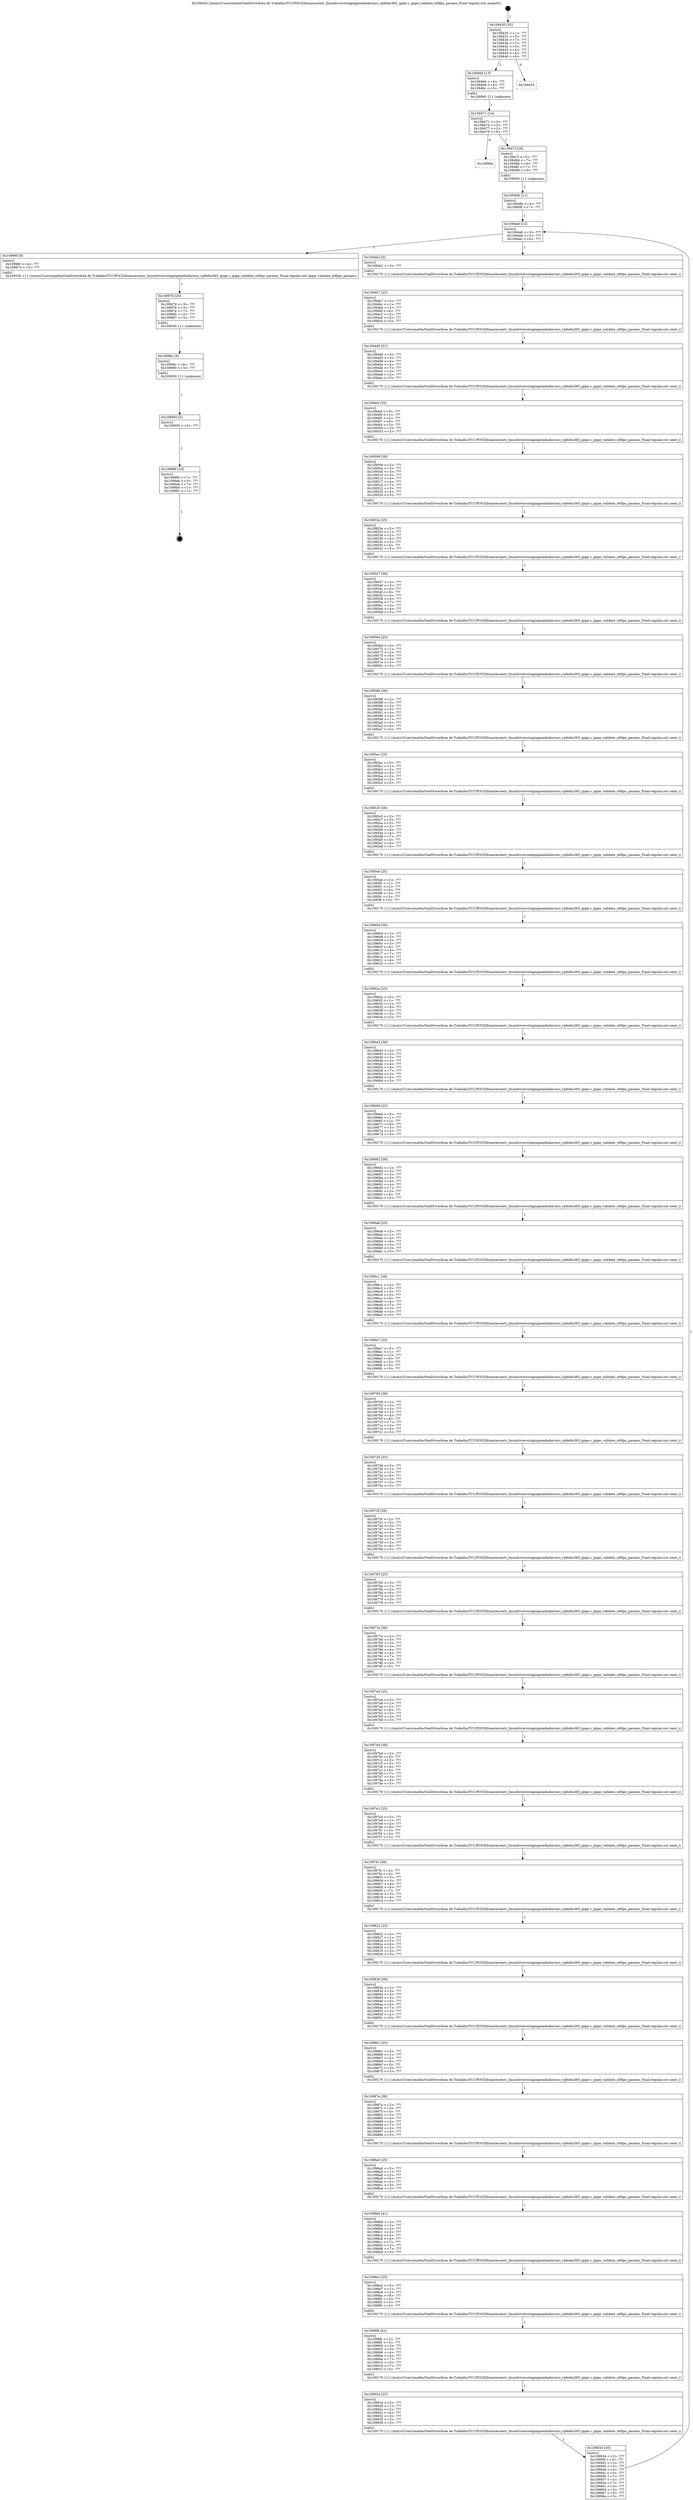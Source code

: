 digraph "0x109430" {
  label = "0x109430 (/mnt/c/Users/mathe/OneDrive/Área de Trabalho/TCC/POCII/binaries/extr_linuxdriversstagingmediadavinci_vpfedm365_ipipe.c_ipipe_validate_otfdpc_params_Final-regular.out::main(0))"
  labelloc = "t"
  node[shape=record]

  Entry [label="",width=0.3,height=0.3,shape=circle,fillcolor=black,style=filled]
  "0x109430" [label="{
     0x109430 [35]\l
     | [instrs]\l
     &nbsp;&nbsp;0x109430 \<+1\>: ???\l
     &nbsp;&nbsp;0x109431 \<+3\>: ???\l
     &nbsp;&nbsp;0x109434 \<+7\>: ???\l
     &nbsp;&nbsp;0x10943b \<+7\>: ???\l
     &nbsp;&nbsp;0x109442 \<+3\>: ???\l
     &nbsp;&nbsp;0x109445 \<+4\>: ???\l
     &nbsp;&nbsp;0x109449 \<+4\>: ???\l
     &nbsp;&nbsp;0x10944d \<+6\>: ???\l
  }"]
  "0x109464" [label="{
     0x109464 [13]\l
     | [instrs]\l
     &nbsp;&nbsp;0x109464 \<+4\>: ???\l
     &nbsp;&nbsp;0x109468 \<+4\>: ???\l
     &nbsp;&nbsp;0x10946c \<+5\>: ???\l
     | [calls]\l
     &nbsp;&nbsp;0x109060 \{1\} (unknown)\l
  }"]
  "0x109453" [label="{
     0x109453\l
  }", style=dashed]
  "0x109471" [label="{
     0x109471 [14]\l
     | [instrs]\l
     &nbsp;&nbsp;0x109471 \<+3\>: ???\l
     &nbsp;&nbsp;0x109474 \<+3\>: ???\l
     &nbsp;&nbsp;0x109477 \<+2\>: ???\l
     &nbsp;&nbsp;0x109479 \<+6\>: ???\l
  }"]
  "0x10999a" [label="{
     0x10999a\l
  }", style=dashed]
  "0x10947f" [label="{
     0x10947f [28]\l
     | [instrs]\l
     &nbsp;&nbsp;0x10947f \<+5\>: ???\l
     &nbsp;&nbsp;0x109484 \<+7\>: ???\l
     &nbsp;&nbsp;0x10948b \<+4\>: ???\l
     &nbsp;&nbsp;0x10948f \<+7\>: ???\l
     &nbsp;&nbsp;0x109496 \<+5\>: ???\l
     | [calls]\l
     &nbsp;&nbsp;0x109050 \{1\} (unknown)\l
  }"]
  Exit [label="",width=0.3,height=0.3,shape=circle,fillcolor=black,style=filled,peripheries=2]
  "0x1094a6" [label="{
     0x1094a6 [12]\l
     | [instrs]\l
     &nbsp;&nbsp;0x1094a6 \<+3\>: ???\l
     &nbsp;&nbsp;0x1094a9 \<+3\>: ???\l
     &nbsp;&nbsp;0x1094ac \<+6\>: ???\l
  }"]
  "0x10996f" [label="{
     0x10996f [9]\l
     | [instrs]\l
     &nbsp;&nbsp;0x10996f \<+4\>: ???\l
     &nbsp;&nbsp;0x109973 \<+5\>: ???\l
     | [calls]\l
     &nbsp;&nbsp;0x109230 \{1\} (/mnt/c/Users/mathe/OneDrive/Área de Trabalho/TCC/POCII/binaries/extr_linuxdriversstagingmediadavinci_vpfedm365_ipipe.c_ipipe_validate_otfdpc_params_Final-regular.out::ipipe_validate_otfdpc_params)\l
  }"]
  "0x1094b2" [label="{
     0x1094b2 [5]\l
     | [instrs]\l
     &nbsp;&nbsp;0x1094b2 \<+5\>: ???\l
     | [calls]\l
     &nbsp;&nbsp;0x109170 \{1\} (/mnt/c/Users/mathe/OneDrive/Área de Trabalho/TCC/POCII/binaries/extr_linuxdriversstagingmediadavinci_vpfedm365_ipipe.c_ipipe_validate_otfdpc_params_Final-regular.out::next_i)\l
  }"]
  "0x1094b7" [label="{
     0x1094b7 [25]\l
     | [instrs]\l
     &nbsp;&nbsp;0x1094b7 \<+5\>: ???\l
     &nbsp;&nbsp;0x1094bc \<+1\>: ???\l
     &nbsp;&nbsp;0x1094bd \<+2\>: ???\l
     &nbsp;&nbsp;0x1094bf \<+6\>: ???\l
     &nbsp;&nbsp;0x1094c5 \<+3\>: ???\l
     &nbsp;&nbsp;0x1094c8 \<+3\>: ???\l
     &nbsp;&nbsp;0x1094cb \<+5\>: ???\l
     | [calls]\l
     &nbsp;&nbsp;0x109170 \{1\} (/mnt/c/Users/mathe/OneDrive/Área de Trabalho/TCC/POCII/binaries/extr_linuxdriversstagingmediadavinci_vpfedm365_ipipe.c_ipipe_validate_otfdpc_params_Final-regular.out::next_i)\l
  }"]
  "0x1094d0" [label="{
     0x1094d0 [31]\l
     | [instrs]\l
     &nbsp;&nbsp;0x1094d0 \<+3\>: ???\l
     &nbsp;&nbsp;0x1094d3 \<+3\>: ???\l
     &nbsp;&nbsp;0x1094d6 \<+4\>: ???\l
     &nbsp;&nbsp;0x1094da \<+4\>: ???\l
     &nbsp;&nbsp;0x1094de \<+7\>: ???\l
     &nbsp;&nbsp;0x1094e5 \<+3\>: ???\l
     &nbsp;&nbsp;0x1094e8 \<+2\>: ???\l
     &nbsp;&nbsp;0x1094ea \<+5\>: ???\l
     | [calls]\l
     &nbsp;&nbsp;0x109170 \{1\} (/mnt/c/Users/mathe/OneDrive/Área de Trabalho/TCC/POCII/binaries/extr_linuxdriversstagingmediadavinci_vpfedm365_ipipe.c_ipipe_validate_otfdpc_params_Final-regular.out::next_i)\l
  }"]
  "0x1094ef" [label="{
     0x1094ef [25]\l
     | [instrs]\l
     &nbsp;&nbsp;0x1094ef \<+5\>: ???\l
     &nbsp;&nbsp;0x1094f4 \<+1\>: ???\l
     &nbsp;&nbsp;0x1094f5 \<+2\>: ???\l
     &nbsp;&nbsp;0x1094f7 \<+6\>: ???\l
     &nbsp;&nbsp;0x1094fd \<+3\>: ???\l
     &nbsp;&nbsp;0x109500 \<+3\>: ???\l
     &nbsp;&nbsp;0x109503 \<+5\>: ???\l
     | [calls]\l
     &nbsp;&nbsp;0x109170 \{1\} (/mnt/c/Users/mathe/OneDrive/Área de Trabalho/TCC/POCII/binaries/extr_linuxdriversstagingmediadavinci_vpfedm365_ipipe.c_ipipe_validate_otfdpc_params_Final-regular.out::next_i)\l
  }"]
  "0x109508" [label="{
     0x109508 [38]\l
     | [instrs]\l
     &nbsp;&nbsp;0x109508 \<+2\>: ???\l
     &nbsp;&nbsp;0x10950a \<+3\>: ???\l
     &nbsp;&nbsp;0x10950d \<+3\>: ???\l
     &nbsp;&nbsp;0x109510 \<+3\>: ???\l
     &nbsp;&nbsp;0x109513 \<+4\>: ???\l
     &nbsp;&nbsp;0x109517 \<+4\>: ???\l
     &nbsp;&nbsp;0x10951b \<+7\>: ???\l
     &nbsp;&nbsp;0x109522 \<+3\>: ???\l
     &nbsp;&nbsp;0x109525 \<+4\>: ???\l
     &nbsp;&nbsp;0x109529 \<+5\>: ???\l
     | [calls]\l
     &nbsp;&nbsp;0x109170 \{1\} (/mnt/c/Users/mathe/OneDrive/Área de Trabalho/TCC/POCII/binaries/extr_linuxdriversstagingmediadavinci_vpfedm365_ipipe.c_ipipe_validate_otfdpc_params_Final-regular.out::next_i)\l
  }"]
  "0x10952e" [label="{
     0x10952e [25]\l
     | [instrs]\l
     &nbsp;&nbsp;0x10952e \<+5\>: ???\l
     &nbsp;&nbsp;0x109533 \<+1\>: ???\l
     &nbsp;&nbsp;0x109534 \<+2\>: ???\l
     &nbsp;&nbsp;0x109536 \<+6\>: ???\l
     &nbsp;&nbsp;0x10953c \<+3\>: ???\l
     &nbsp;&nbsp;0x10953f \<+3\>: ???\l
     &nbsp;&nbsp;0x109542 \<+5\>: ???\l
     | [calls]\l
     &nbsp;&nbsp;0x109170 \{1\} (/mnt/c/Users/mathe/OneDrive/Área de Trabalho/TCC/POCII/binaries/extr_linuxdriversstagingmediadavinci_vpfedm365_ipipe.c_ipipe_validate_otfdpc_params_Final-regular.out::next_i)\l
  }"]
  "0x109547" [label="{
     0x109547 [38]\l
     | [instrs]\l
     &nbsp;&nbsp;0x109547 \<+2\>: ???\l
     &nbsp;&nbsp;0x109549 \<+3\>: ???\l
     &nbsp;&nbsp;0x10954c \<+3\>: ???\l
     &nbsp;&nbsp;0x10954f \<+3\>: ???\l
     &nbsp;&nbsp;0x109552 \<+4\>: ???\l
     &nbsp;&nbsp;0x109556 \<+4\>: ???\l
     &nbsp;&nbsp;0x10955a \<+7\>: ???\l
     &nbsp;&nbsp;0x109561 \<+3\>: ???\l
     &nbsp;&nbsp;0x109564 \<+4\>: ???\l
     &nbsp;&nbsp;0x109568 \<+5\>: ???\l
     | [calls]\l
     &nbsp;&nbsp;0x109170 \{1\} (/mnt/c/Users/mathe/OneDrive/Área de Trabalho/TCC/POCII/binaries/extr_linuxdriversstagingmediadavinci_vpfedm365_ipipe.c_ipipe_validate_otfdpc_params_Final-regular.out::next_i)\l
  }"]
  "0x10956d" [label="{
     0x10956d [25]\l
     | [instrs]\l
     &nbsp;&nbsp;0x10956d \<+5\>: ???\l
     &nbsp;&nbsp;0x109572 \<+1\>: ???\l
     &nbsp;&nbsp;0x109573 \<+2\>: ???\l
     &nbsp;&nbsp;0x109575 \<+6\>: ???\l
     &nbsp;&nbsp;0x10957b \<+3\>: ???\l
     &nbsp;&nbsp;0x10957e \<+3\>: ???\l
     &nbsp;&nbsp;0x109581 \<+5\>: ???\l
     | [calls]\l
     &nbsp;&nbsp;0x109170 \{1\} (/mnt/c/Users/mathe/OneDrive/Área de Trabalho/TCC/POCII/binaries/extr_linuxdriversstagingmediadavinci_vpfedm365_ipipe.c_ipipe_validate_otfdpc_params_Final-regular.out::next_i)\l
  }"]
  "0x109586" [label="{
     0x109586 [38]\l
     | [instrs]\l
     &nbsp;&nbsp;0x109586 \<+2\>: ???\l
     &nbsp;&nbsp;0x109588 \<+3\>: ???\l
     &nbsp;&nbsp;0x10958b \<+3\>: ???\l
     &nbsp;&nbsp;0x10958e \<+3\>: ???\l
     &nbsp;&nbsp;0x109591 \<+4\>: ???\l
     &nbsp;&nbsp;0x109595 \<+4\>: ???\l
     &nbsp;&nbsp;0x109599 \<+7\>: ???\l
     &nbsp;&nbsp;0x1095a0 \<+3\>: ???\l
     &nbsp;&nbsp;0x1095a3 \<+4\>: ???\l
     &nbsp;&nbsp;0x1095a7 \<+5\>: ???\l
     | [calls]\l
     &nbsp;&nbsp;0x109170 \{1\} (/mnt/c/Users/mathe/OneDrive/Área de Trabalho/TCC/POCII/binaries/extr_linuxdriversstagingmediadavinci_vpfedm365_ipipe.c_ipipe_validate_otfdpc_params_Final-regular.out::next_i)\l
  }"]
  "0x1095ac" [label="{
     0x1095ac [25]\l
     | [instrs]\l
     &nbsp;&nbsp;0x1095ac \<+5\>: ???\l
     &nbsp;&nbsp;0x1095b1 \<+1\>: ???\l
     &nbsp;&nbsp;0x1095b2 \<+2\>: ???\l
     &nbsp;&nbsp;0x1095b4 \<+6\>: ???\l
     &nbsp;&nbsp;0x1095ba \<+3\>: ???\l
     &nbsp;&nbsp;0x1095bd \<+3\>: ???\l
     &nbsp;&nbsp;0x1095c0 \<+5\>: ???\l
     | [calls]\l
     &nbsp;&nbsp;0x109170 \{1\} (/mnt/c/Users/mathe/OneDrive/Área de Trabalho/TCC/POCII/binaries/extr_linuxdriversstagingmediadavinci_vpfedm365_ipipe.c_ipipe_validate_otfdpc_params_Final-regular.out::next_i)\l
  }"]
  "0x1095c5" [label="{
     0x1095c5 [38]\l
     | [instrs]\l
     &nbsp;&nbsp;0x1095c5 \<+2\>: ???\l
     &nbsp;&nbsp;0x1095c7 \<+3\>: ???\l
     &nbsp;&nbsp;0x1095ca \<+3\>: ???\l
     &nbsp;&nbsp;0x1095cd \<+3\>: ???\l
     &nbsp;&nbsp;0x1095d0 \<+4\>: ???\l
     &nbsp;&nbsp;0x1095d4 \<+4\>: ???\l
     &nbsp;&nbsp;0x1095d8 \<+7\>: ???\l
     &nbsp;&nbsp;0x1095df \<+3\>: ???\l
     &nbsp;&nbsp;0x1095e2 \<+4\>: ???\l
     &nbsp;&nbsp;0x1095e6 \<+5\>: ???\l
     | [calls]\l
     &nbsp;&nbsp;0x109170 \{1\} (/mnt/c/Users/mathe/OneDrive/Área de Trabalho/TCC/POCII/binaries/extr_linuxdriversstagingmediadavinci_vpfedm365_ipipe.c_ipipe_validate_otfdpc_params_Final-regular.out::next_i)\l
  }"]
  "0x1095eb" [label="{
     0x1095eb [25]\l
     | [instrs]\l
     &nbsp;&nbsp;0x1095eb \<+5\>: ???\l
     &nbsp;&nbsp;0x1095f0 \<+1\>: ???\l
     &nbsp;&nbsp;0x1095f1 \<+2\>: ???\l
     &nbsp;&nbsp;0x1095f3 \<+6\>: ???\l
     &nbsp;&nbsp;0x1095f9 \<+3\>: ???\l
     &nbsp;&nbsp;0x1095fc \<+3\>: ???\l
     &nbsp;&nbsp;0x1095ff \<+5\>: ???\l
     | [calls]\l
     &nbsp;&nbsp;0x109170 \{1\} (/mnt/c/Users/mathe/OneDrive/Área de Trabalho/TCC/POCII/binaries/extr_linuxdriversstagingmediadavinci_vpfedm365_ipipe.c_ipipe_validate_otfdpc_params_Final-regular.out::next_i)\l
  }"]
  "0x109604" [label="{
     0x109604 [38]\l
     | [instrs]\l
     &nbsp;&nbsp;0x109604 \<+2\>: ???\l
     &nbsp;&nbsp;0x109606 \<+3\>: ???\l
     &nbsp;&nbsp;0x109609 \<+3\>: ???\l
     &nbsp;&nbsp;0x10960c \<+3\>: ???\l
     &nbsp;&nbsp;0x10960f \<+4\>: ???\l
     &nbsp;&nbsp;0x109613 \<+4\>: ???\l
     &nbsp;&nbsp;0x109617 \<+7\>: ???\l
     &nbsp;&nbsp;0x10961e \<+3\>: ???\l
     &nbsp;&nbsp;0x109621 \<+4\>: ???\l
     &nbsp;&nbsp;0x109625 \<+5\>: ???\l
     | [calls]\l
     &nbsp;&nbsp;0x109170 \{1\} (/mnt/c/Users/mathe/OneDrive/Área de Trabalho/TCC/POCII/binaries/extr_linuxdriversstagingmediadavinci_vpfedm365_ipipe.c_ipipe_validate_otfdpc_params_Final-regular.out::next_i)\l
  }"]
  "0x10962a" [label="{
     0x10962a [25]\l
     | [instrs]\l
     &nbsp;&nbsp;0x10962a \<+5\>: ???\l
     &nbsp;&nbsp;0x10962f \<+1\>: ???\l
     &nbsp;&nbsp;0x109630 \<+2\>: ???\l
     &nbsp;&nbsp;0x109632 \<+6\>: ???\l
     &nbsp;&nbsp;0x109638 \<+3\>: ???\l
     &nbsp;&nbsp;0x10963b \<+3\>: ???\l
     &nbsp;&nbsp;0x10963e \<+5\>: ???\l
     | [calls]\l
     &nbsp;&nbsp;0x109170 \{1\} (/mnt/c/Users/mathe/OneDrive/Área de Trabalho/TCC/POCII/binaries/extr_linuxdriversstagingmediadavinci_vpfedm365_ipipe.c_ipipe_validate_otfdpc_params_Final-regular.out::next_i)\l
  }"]
  "0x109643" [label="{
     0x109643 [38]\l
     | [instrs]\l
     &nbsp;&nbsp;0x109643 \<+2\>: ???\l
     &nbsp;&nbsp;0x109645 \<+3\>: ???\l
     &nbsp;&nbsp;0x109648 \<+3\>: ???\l
     &nbsp;&nbsp;0x10964b \<+3\>: ???\l
     &nbsp;&nbsp;0x10964e \<+4\>: ???\l
     &nbsp;&nbsp;0x109652 \<+4\>: ???\l
     &nbsp;&nbsp;0x109656 \<+7\>: ???\l
     &nbsp;&nbsp;0x10965d \<+3\>: ???\l
     &nbsp;&nbsp;0x109660 \<+4\>: ???\l
     &nbsp;&nbsp;0x109664 \<+5\>: ???\l
     | [calls]\l
     &nbsp;&nbsp;0x109170 \{1\} (/mnt/c/Users/mathe/OneDrive/Área de Trabalho/TCC/POCII/binaries/extr_linuxdriversstagingmediadavinci_vpfedm365_ipipe.c_ipipe_validate_otfdpc_params_Final-regular.out::next_i)\l
  }"]
  "0x109669" [label="{
     0x109669 [25]\l
     | [instrs]\l
     &nbsp;&nbsp;0x109669 \<+5\>: ???\l
     &nbsp;&nbsp;0x10966e \<+1\>: ???\l
     &nbsp;&nbsp;0x10966f \<+2\>: ???\l
     &nbsp;&nbsp;0x109671 \<+6\>: ???\l
     &nbsp;&nbsp;0x109677 \<+3\>: ???\l
     &nbsp;&nbsp;0x10967a \<+3\>: ???\l
     &nbsp;&nbsp;0x10967d \<+5\>: ???\l
     | [calls]\l
     &nbsp;&nbsp;0x109170 \{1\} (/mnt/c/Users/mathe/OneDrive/Área de Trabalho/TCC/POCII/binaries/extr_linuxdriversstagingmediadavinci_vpfedm365_ipipe.c_ipipe_validate_otfdpc_params_Final-regular.out::next_i)\l
  }"]
  "0x109682" [label="{
     0x109682 [38]\l
     | [instrs]\l
     &nbsp;&nbsp;0x109682 \<+2\>: ???\l
     &nbsp;&nbsp;0x109684 \<+3\>: ???\l
     &nbsp;&nbsp;0x109687 \<+3\>: ???\l
     &nbsp;&nbsp;0x10968a \<+3\>: ???\l
     &nbsp;&nbsp;0x10968d \<+4\>: ???\l
     &nbsp;&nbsp;0x109691 \<+4\>: ???\l
     &nbsp;&nbsp;0x109695 \<+7\>: ???\l
     &nbsp;&nbsp;0x10969c \<+3\>: ???\l
     &nbsp;&nbsp;0x10969f \<+4\>: ???\l
     &nbsp;&nbsp;0x1096a3 \<+5\>: ???\l
     | [calls]\l
     &nbsp;&nbsp;0x109170 \{1\} (/mnt/c/Users/mathe/OneDrive/Área de Trabalho/TCC/POCII/binaries/extr_linuxdriversstagingmediadavinci_vpfedm365_ipipe.c_ipipe_validate_otfdpc_params_Final-regular.out::next_i)\l
  }"]
  "0x1096a8" [label="{
     0x1096a8 [25]\l
     | [instrs]\l
     &nbsp;&nbsp;0x1096a8 \<+5\>: ???\l
     &nbsp;&nbsp;0x1096ad \<+1\>: ???\l
     &nbsp;&nbsp;0x1096ae \<+2\>: ???\l
     &nbsp;&nbsp;0x1096b0 \<+6\>: ???\l
     &nbsp;&nbsp;0x1096b6 \<+3\>: ???\l
     &nbsp;&nbsp;0x1096b9 \<+3\>: ???\l
     &nbsp;&nbsp;0x1096bc \<+5\>: ???\l
     | [calls]\l
     &nbsp;&nbsp;0x109170 \{1\} (/mnt/c/Users/mathe/OneDrive/Área de Trabalho/TCC/POCII/binaries/extr_linuxdriversstagingmediadavinci_vpfedm365_ipipe.c_ipipe_validate_otfdpc_params_Final-regular.out::next_i)\l
  }"]
  "0x1096c1" [label="{
     0x1096c1 [38]\l
     | [instrs]\l
     &nbsp;&nbsp;0x1096c1 \<+2\>: ???\l
     &nbsp;&nbsp;0x1096c3 \<+3\>: ???\l
     &nbsp;&nbsp;0x1096c6 \<+3\>: ???\l
     &nbsp;&nbsp;0x1096c9 \<+3\>: ???\l
     &nbsp;&nbsp;0x1096cc \<+4\>: ???\l
     &nbsp;&nbsp;0x1096d0 \<+4\>: ???\l
     &nbsp;&nbsp;0x1096d4 \<+7\>: ???\l
     &nbsp;&nbsp;0x1096db \<+3\>: ???\l
     &nbsp;&nbsp;0x1096de \<+4\>: ???\l
     &nbsp;&nbsp;0x1096e2 \<+5\>: ???\l
     | [calls]\l
     &nbsp;&nbsp;0x109170 \{1\} (/mnt/c/Users/mathe/OneDrive/Área de Trabalho/TCC/POCII/binaries/extr_linuxdriversstagingmediadavinci_vpfedm365_ipipe.c_ipipe_validate_otfdpc_params_Final-regular.out::next_i)\l
  }"]
  "0x1096e7" [label="{
     0x1096e7 [25]\l
     | [instrs]\l
     &nbsp;&nbsp;0x1096e7 \<+5\>: ???\l
     &nbsp;&nbsp;0x1096ec \<+1\>: ???\l
     &nbsp;&nbsp;0x1096ed \<+2\>: ???\l
     &nbsp;&nbsp;0x1096ef \<+6\>: ???\l
     &nbsp;&nbsp;0x1096f5 \<+3\>: ???\l
     &nbsp;&nbsp;0x1096f8 \<+3\>: ???\l
     &nbsp;&nbsp;0x1096fb \<+5\>: ???\l
     | [calls]\l
     &nbsp;&nbsp;0x109170 \{1\} (/mnt/c/Users/mathe/OneDrive/Área de Trabalho/TCC/POCII/binaries/extr_linuxdriversstagingmediadavinci_vpfedm365_ipipe.c_ipipe_validate_otfdpc_params_Final-regular.out::next_i)\l
  }"]
  "0x109700" [label="{
     0x109700 [38]\l
     | [instrs]\l
     &nbsp;&nbsp;0x109700 \<+2\>: ???\l
     &nbsp;&nbsp;0x109702 \<+3\>: ???\l
     &nbsp;&nbsp;0x109705 \<+3\>: ???\l
     &nbsp;&nbsp;0x109708 \<+3\>: ???\l
     &nbsp;&nbsp;0x10970b \<+4\>: ???\l
     &nbsp;&nbsp;0x10970f \<+4\>: ???\l
     &nbsp;&nbsp;0x109713 \<+7\>: ???\l
     &nbsp;&nbsp;0x10971a \<+3\>: ???\l
     &nbsp;&nbsp;0x10971d \<+4\>: ???\l
     &nbsp;&nbsp;0x109721 \<+5\>: ???\l
     | [calls]\l
     &nbsp;&nbsp;0x109170 \{1\} (/mnt/c/Users/mathe/OneDrive/Área de Trabalho/TCC/POCII/binaries/extr_linuxdriversstagingmediadavinci_vpfedm365_ipipe.c_ipipe_validate_otfdpc_params_Final-regular.out::next_i)\l
  }"]
  "0x109726" [label="{
     0x109726 [25]\l
     | [instrs]\l
     &nbsp;&nbsp;0x109726 \<+5\>: ???\l
     &nbsp;&nbsp;0x10972b \<+1\>: ???\l
     &nbsp;&nbsp;0x10972c \<+2\>: ???\l
     &nbsp;&nbsp;0x10972e \<+6\>: ???\l
     &nbsp;&nbsp;0x109734 \<+3\>: ???\l
     &nbsp;&nbsp;0x109737 \<+3\>: ???\l
     &nbsp;&nbsp;0x10973a \<+5\>: ???\l
     | [calls]\l
     &nbsp;&nbsp;0x109170 \{1\} (/mnt/c/Users/mathe/OneDrive/Área de Trabalho/TCC/POCII/binaries/extr_linuxdriversstagingmediadavinci_vpfedm365_ipipe.c_ipipe_validate_otfdpc_params_Final-regular.out::next_i)\l
  }"]
  "0x10973f" [label="{
     0x10973f [38]\l
     | [instrs]\l
     &nbsp;&nbsp;0x10973f \<+2\>: ???\l
     &nbsp;&nbsp;0x109741 \<+3\>: ???\l
     &nbsp;&nbsp;0x109744 \<+3\>: ???\l
     &nbsp;&nbsp;0x109747 \<+3\>: ???\l
     &nbsp;&nbsp;0x10974a \<+4\>: ???\l
     &nbsp;&nbsp;0x10974e \<+4\>: ???\l
     &nbsp;&nbsp;0x109752 \<+7\>: ???\l
     &nbsp;&nbsp;0x109759 \<+3\>: ???\l
     &nbsp;&nbsp;0x10975c \<+4\>: ???\l
     &nbsp;&nbsp;0x109760 \<+5\>: ???\l
     | [calls]\l
     &nbsp;&nbsp;0x109170 \{1\} (/mnt/c/Users/mathe/OneDrive/Área de Trabalho/TCC/POCII/binaries/extr_linuxdriversstagingmediadavinci_vpfedm365_ipipe.c_ipipe_validate_otfdpc_params_Final-regular.out::next_i)\l
  }"]
  "0x109765" [label="{
     0x109765 [25]\l
     | [instrs]\l
     &nbsp;&nbsp;0x109765 \<+5\>: ???\l
     &nbsp;&nbsp;0x10976a \<+1\>: ???\l
     &nbsp;&nbsp;0x10976b \<+2\>: ???\l
     &nbsp;&nbsp;0x10976d \<+6\>: ???\l
     &nbsp;&nbsp;0x109773 \<+3\>: ???\l
     &nbsp;&nbsp;0x109776 \<+3\>: ???\l
     &nbsp;&nbsp;0x109779 \<+5\>: ???\l
     | [calls]\l
     &nbsp;&nbsp;0x109170 \{1\} (/mnt/c/Users/mathe/OneDrive/Área de Trabalho/TCC/POCII/binaries/extr_linuxdriversstagingmediadavinci_vpfedm365_ipipe.c_ipipe_validate_otfdpc_params_Final-regular.out::next_i)\l
  }"]
  "0x10977e" [label="{
     0x10977e [38]\l
     | [instrs]\l
     &nbsp;&nbsp;0x10977e \<+2\>: ???\l
     &nbsp;&nbsp;0x109780 \<+3\>: ???\l
     &nbsp;&nbsp;0x109783 \<+3\>: ???\l
     &nbsp;&nbsp;0x109786 \<+3\>: ???\l
     &nbsp;&nbsp;0x109789 \<+4\>: ???\l
     &nbsp;&nbsp;0x10978d \<+4\>: ???\l
     &nbsp;&nbsp;0x109791 \<+7\>: ???\l
     &nbsp;&nbsp;0x109798 \<+3\>: ???\l
     &nbsp;&nbsp;0x10979b \<+4\>: ???\l
     &nbsp;&nbsp;0x10979f \<+5\>: ???\l
     | [calls]\l
     &nbsp;&nbsp;0x109170 \{1\} (/mnt/c/Users/mathe/OneDrive/Área de Trabalho/TCC/POCII/binaries/extr_linuxdriversstagingmediadavinci_vpfedm365_ipipe.c_ipipe_validate_otfdpc_params_Final-regular.out::next_i)\l
  }"]
  "0x1097a4" [label="{
     0x1097a4 [25]\l
     | [instrs]\l
     &nbsp;&nbsp;0x1097a4 \<+5\>: ???\l
     &nbsp;&nbsp;0x1097a9 \<+1\>: ???\l
     &nbsp;&nbsp;0x1097aa \<+2\>: ???\l
     &nbsp;&nbsp;0x1097ac \<+6\>: ???\l
     &nbsp;&nbsp;0x1097b2 \<+3\>: ???\l
     &nbsp;&nbsp;0x1097b5 \<+3\>: ???\l
     &nbsp;&nbsp;0x1097b8 \<+5\>: ???\l
     | [calls]\l
     &nbsp;&nbsp;0x109170 \{1\} (/mnt/c/Users/mathe/OneDrive/Área de Trabalho/TCC/POCII/binaries/extr_linuxdriversstagingmediadavinci_vpfedm365_ipipe.c_ipipe_validate_otfdpc_params_Final-regular.out::next_i)\l
  }"]
  "0x1097bd" [label="{
     0x1097bd [38]\l
     | [instrs]\l
     &nbsp;&nbsp;0x1097bd \<+2\>: ???\l
     &nbsp;&nbsp;0x1097bf \<+3\>: ???\l
     &nbsp;&nbsp;0x1097c2 \<+3\>: ???\l
     &nbsp;&nbsp;0x1097c5 \<+3\>: ???\l
     &nbsp;&nbsp;0x1097c8 \<+4\>: ???\l
     &nbsp;&nbsp;0x1097cc \<+4\>: ???\l
     &nbsp;&nbsp;0x1097d0 \<+7\>: ???\l
     &nbsp;&nbsp;0x1097d7 \<+3\>: ???\l
     &nbsp;&nbsp;0x1097da \<+4\>: ???\l
     &nbsp;&nbsp;0x1097de \<+5\>: ???\l
     | [calls]\l
     &nbsp;&nbsp;0x109170 \{1\} (/mnt/c/Users/mathe/OneDrive/Área de Trabalho/TCC/POCII/binaries/extr_linuxdriversstagingmediadavinci_vpfedm365_ipipe.c_ipipe_validate_otfdpc_params_Final-regular.out::next_i)\l
  }"]
  "0x1097e3" [label="{
     0x1097e3 [25]\l
     | [instrs]\l
     &nbsp;&nbsp;0x1097e3 \<+5\>: ???\l
     &nbsp;&nbsp;0x1097e8 \<+1\>: ???\l
     &nbsp;&nbsp;0x1097e9 \<+2\>: ???\l
     &nbsp;&nbsp;0x1097eb \<+6\>: ???\l
     &nbsp;&nbsp;0x1097f1 \<+3\>: ???\l
     &nbsp;&nbsp;0x1097f4 \<+3\>: ???\l
     &nbsp;&nbsp;0x1097f7 \<+5\>: ???\l
     | [calls]\l
     &nbsp;&nbsp;0x109170 \{1\} (/mnt/c/Users/mathe/OneDrive/Área de Trabalho/TCC/POCII/binaries/extr_linuxdriversstagingmediadavinci_vpfedm365_ipipe.c_ipipe_validate_otfdpc_params_Final-regular.out::next_i)\l
  }"]
  "0x1097fc" [label="{
     0x1097fc [38]\l
     | [instrs]\l
     &nbsp;&nbsp;0x1097fc \<+2\>: ???\l
     &nbsp;&nbsp;0x1097fe \<+3\>: ???\l
     &nbsp;&nbsp;0x109801 \<+3\>: ???\l
     &nbsp;&nbsp;0x109804 \<+3\>: ???\l
     &nbsp;&nbsp;0x109807 \<+4\>: ???\l
     &nbsp;&nbsp;0x10980b \<+4\>: ???\l
     &nbsp;&nbsp;0x10980f \<+7\>: ???\l
     &nbsp;&nbsp;0x109816 \<+3\>: ???\l
     &nbsp;&nbsp;0x109819 \<+4\>: ???\l
     &nbsp;&nbsp;0x10981d \<+5\>: ???\l
     | [calls]\l
     &nbsp;&nbsp;0x109170 \{1\} (/mnt/c/Users/mathe/OneDrive/Área de Trabalho/TCC/POCII/binaries/extr_linuxdriversstagingmediadavinci_vpfedm365_ipipe.c_ipipe_validate_otfdpc_params_Final-regular.out::next_i)\l
  }"]
  "0x109822" [label="{
     0x109822 [25]\l
     | [instrs]\l
     &nbsp;&nbsp;0x109822 \<+5\>: ???\l
     &nbsp;&nbsp;0x109827 \<+1\>: ???\l
     &nbsp;&nbsp;0x109828 \<+2\>: ???\l
     &nbsp;&nbsp;0x10982a \<+6\>: ???\l
     &nbsp;&nbsp;0x109830 \<+3\>: ???\l
     &nbsp;&nbsp;0x109833 \<+3\>: ???\l
     &nbsp;&nbsp;0x109836 \<+5\>: ???\l
     | [calls]\l
     &nbsp;&nbsp;0x109170 \{1\} (/mnt/c/Users/mathe/OneDrive/Área de Trabalho/TCC/POCII/binaries/extr_linuxdriversstagingmediadavinci_vpfedm365_ipipe.c_ipipe_validate_otfdpc_params_Final-regular.out::next_i)\l
  }"]
  "0x10983b" [label="{
     0x10983b [38]\l
     | [instrs]\l
     &nbsp;&nbsp;0x10983b \<+2\>: ???\l
     &nbsp;&nbsp;0x10983d \<+3\>: ???\l
     &nbsp;&nbsp;0x109840 \<+3\>: ???\l
     &nbsp;&nbsp;0x109843 \<+3\>: ???\l
     &nbsp;&nbsp;0x109846 \<+4\>: ???\l
     &nbsp;&nbsp;0x10984a \<+4\>: ???\l
     &nbsp;&nbsp;0x10984e \<+7\>: ???\l
     &nbsp;&nbsp;0x109855 \<+3\>: ???\l
     &nbsp;&nbsp;0x109858 \<+4\>: ???\l
     &nbsp;&nbsp;0x10985c \<+5\>: ???\l
     | [calls]\l
     &nbsp;&nbsp;0x109170 \{1\} (/mnt/c/Users/mathe/OneDrive/Área de Trabalho/TCC/POCII/binaries/extr_linuxdriversstagingmediadavinci_vpfedm365_ipipe.c_ipipe_validate_otfdpc_params_Final-regular.out::next_i)\l
  }"]
  "0x109861" [label="{
     0x109861 [25]\l
     | [instrs]\l
     &nbsp;&nbsp;0x109861 \<+5\>: ???\l
     &nbsp;&nbsp;0x109866 \<+1\>: ???\l
     &nbsp;&nbsp;0x109867 \<+2\>: ???\l
     &nbsp;&nbsp;0x109869 \<+6\>: ???\l
     &nbsp;&nbsp;0x10986f \<+3\>: ???\l
     &nbsp;&nbsp;0x109872 \<+3\>: ???\l
     &nbsp;&nbsp;0x109875 \<+5\>: ???\l
     | [calls]\l
     &nbsp;&nbsp;0x109170 \{1\} (/mnt/c/Users/mathe/OneDrive/Área de Trabalho/TCC/POCII/binaries/extr_linuxdriversstagingmediadavinci_vpfedm365_ipipe.c_ipipe_validate_otfdpc_params_Final-regular.out::next_i)\l
  }"]
  "0x10987a" [label="{
     0x10987a [38]\l
     | [instrs]\l
     &nbsp;&nbsp;0x10987a \<+2\>: ???\l
     &nbsp;&nbsp;0x10987c \<+3\>: ???\l
     &nbsp;&nbsp;0x10987f \<+3\>: ???\l
     &nbsp;&nbsp;0x109882 \<+3\>: ???\l
     &nbsp;&nbsp;0x109885 \<+4\>: ???\l
     &nbsp;&nbsp;0x109889 \<+4\>: ???\l
     &nbsp;&nbsp;0x10988d \<+7\>: ???\l
     &nbsp;&nbsp;0x109894 \<+3\>: ???\l
     &nbsp;&nbsp;0x109897 \<+4\>: ???\l
     &nbsp;&nbsp;0x10989b \<+5\>: ???\l
     | [calls]\l
     &nbsp;&nbsp;0x109170 \{1\} (/mnt/c/Users/mathe/OneDrive/Área de Trabalho/TCC/POCII/binaries/extr_linuxdriversstagingmediadavinci_vpfedm365_ipipe.c_ipipe_validate_otfdpc_params_Final-regular.out::next_i)\l
  }"]
  "0x1098a0" [label="{
     0x1098a0 [25]\l
     | [instrs]\l
     &nbsp;&nbsp;0x1098a0 \<+5\>: ???\l
     &nbsp;&nbsp;0x1098a5 \<+1\>: ???\l
     &nbsp;&nbsp;0x1098a6 \<+2\>: ???\l
     &nbsp;&nbsp;0x1098a8 \<+6\>: ???\l
     &nbsp;&nbsp;0x1098ae \<+3\>: ???\l
     &nbsp;&nbsp;0x1098b1 \<+3\>: ???\l
     &nbsp;&nbsp;0x1098b4 \<+5\>: ???\l
     | [calls]\l
     &nbsp;&nbsp;0x109170 \{1\} (/mnt/c/Users/mathe/OneDrive/Área de Trabalho/TCC/POCII/binaries/extr_linuxdriversstagingmediadavinci_vpfedm365_ipipe.c_ipipe_validate_otfdpc_params_Final-regular.out::next_i)\l
  }"]
  "0x1098b9" [label="{
     0x1098b9 [41]\l
     | [instrs]\l
     &nbsp;&nbsp;0x1098b9 \<+2\>: ???\l
     &nbsp;&nbsp;0x1098bb \<+3\>: ???\l
     &nbsp;&nbsp;0x1098be \<+3\>: ???\l
     &nbsp;&nbsp;0x1098c1 \<+3\>: ???\l
     &nbsp;&nbsp;0x1098c4 \<+4\>: ???\l
     &nbsp;&nbsp;0x1098c8 \<+4\>: ???\l
     &nbsp;&nbsp;0x1098cc \<+7\>: ???\l
     &nbsp;&nbsp;0x1098d3 \<+3\>: ???\l
     &nbsp;&nbsp;0x1098d6 \<+7\>: ???\l
     &nbsp;&nbsp;0x1098dd \<+5\>: ???\l
     | [calls]\l
     &nbsp;&nbsp;0x109170 \{1\} (/mnt/c/Users/mathe/OneDrive/Área de Trabalho/TCC/POCII/binaries/extr_linuxdriversstagingmediadavinci_vpfedm365_ipipe.c_ipipe_validate_otfdpc_params_Final-regular.out::next_i)\l
  }"]
  "0x1098e2" [label="{
     0x1098e2 [25]\l
     | [instrs]\l
     &nbsp;&nbsp;0x1098e2 \<+5\>: ???\l
     &nbsp;&nbsp;0x1098e7 \<+1\>: ???\l
     &nbsp;&nbsp;0x1098e8 \<+2\>: ???\l
     &nbsp;&nbsp;0x1098ea \<+6\>: ???\l
     &nbsp;&nbsp;0x1098f0 \<+3\>: ???\l
     &nbsp;&nbsp;0x1098f3 \<+3\>: ???\l
     &nbsp;&nbsp;0x1098f6 \<+5\>: ???\l
     | [calls]\l
     &nbsp;&nbsp;0x109170 \{1\} (/mnt/c/Users/mathe/OneDrive/Área de Trabalho/TCC/POCII/binaries/extr_linuxdriversstagingmediadavinci_vpfedm365_ipipe.c_ipipe_validate_otfdpc_params_Final-regular.out::next_i)\l
  }"]
  "0x1098fb" [label="{
     0x1098fb [41]\l
     | [instrs]\l
     &nbsp;&nbsp;0x1098fb \<+2\>: ???\l
     &nbsp;&nbsp;0x1098fd \<+3\>: ???\l
     &nbsp;&nbsp;0x109900 \<+3\>: ???\l
     &nbsp;&nbsp;0x109903 \<+3\>: ???\l
     &nbsp;&nbsp;0x109906 \<+4\>: ???\l
     &nbsp;&nbsp;0x10990a \<+4\>: ???\l
     &nbsp;&nbsp;0x10990e \<+7\>: ???\l
     &nbsp;&nbsp;0x109915 \<+3\>: ???\l
     &nbsp;&nbsp;0x109918 \<+7\>: ???\l
     &nbsp;&nbsp;0x10991f \<+5\>: ???\l
     | [calls]\l
     &nbsp;&nbsp;0x109170 \{1\} (/mnt/c/Users/mathe/OneDrive/Área de Trabalho/TCC/POCII/binaries/extr_linuxdriversstagingmediadavinci_vpfedm365_ipipe.c_ipipe_validate_otfdpc_params_Final-regular.out::next_i)\l
  }"]
  "0x109924" [label="{
     0x109924 [25]\l
     | [instrs]\l
     &nbsp;&nbsp;0x109924 \<+5\>: ???\l
     &nbsp;&nbsp;0x109929 \<+1\>: ???\l
     &nbsp;&nbsp;0x10992a \<+2\>: ???\l
     &nbsp;&nbsp;0x10992c \<+6\>: ???\l
     &nbsp;&nbsp;0x109932 \<+3\>: ???\l
     &nbsp;&nbsp;0x109935 \<+3\>: ???\l
     &nbsp;&nbsp;0x109938 \<+5\>: ???\l
     | [calls]\l
     &nbsp;&nbsp;0x109170 \{1\} (/mnt/c/Users/mathe/OneDrive/Área de Trabalho/TCC/POCII/binaries/extr_linuxdriversstagingmediadavinci_vpfedm365_ipipe.c_ipipe_validate_otfdpc_params_Final-regular.out::next_i)\l
  }"]
  "0x10993d" [label="{
     0x10993d [50]\l
     | [instrs]\l
     &nbsp;&nbsp;0x10993d \<+2\>: ???\l
     &nbsp;&nbsp;0x10993f \<+3\>: ???\l
     &nbsp;&nbsp;0x109942 \<+3\>: ???\l
     &nbsp;&nbsp;0x109945 \<+3\>: ???\l
     &nbsp;&nbsp;0x109948 \<+4\>: ???\l
     &nbsp;&nbsp;0x10994c \<+4\>: ???\l
     &nbsp;&nbsp;0x109950 \<+7\>: ???\l
     &nbsp;&nbsp;0x109957 \<+3\>: ???\l
     &nbsp;&nbsp;0x10995a \<+7\>: ???\l
     &nbsp;&nbsp;0x109961 \<+3\>: ???\l
     &nbsp;&nbsp;0x109964 \<+3\>: ???\l
     &nbsp;&nbsp;0x109967 \<+3\>: ???\l
     &nbsp;&nbsp;0x10996a \<+5\>: ???\l
  }"]
  "0x10949b" [label="{
     0x10949b [11]\l
     | [instrs]\l
     &nbsp;&nbsp;0x10949b \<+4\>: ???\l
     &nbsp;&nbsp;0x10949f \<+7\>: ???\l
  }"]
  "0x109978" [label="{
     0x109978 [20]\l
     | [instrs]\l
     &nbsp;&nbsp;0x109978 \<+3\>: ???\l
     &nbsp;&nbsp;0x10997b \<+3\>: ???\l
     &nbsp;&nbsp;0x10997e \<+7\>: ???\l
     &nbsp;&nbsp;0x109985 \<+2\>: ???\l
     &nbsp;&nbsp;0x109987 \<+5\>: ???\l
     | [calls]\l
     &nbsp;&nbsp;0x109040 \{1\} (unknown)\l
  }"]
  "0x10998c" [label="{
     0x10998c [9]\l
     | [instrs]\l
     &nbsp;&nbsp;0x10998c \<+4\>: ???\l
     &nbsp;&nbsp;0x109990 \<+5\>: ???\l
     | [calls]\l
     &nbsp;&nbsp;0x109030 \{1\} (unknown)\l
  }"]
  "0x109995" [label="{
     0x109995 [5]\l
     | [instrs]\l
     &nbsp;&nbsp;0x109995 \<+5\>: ???\l
  }"]
  "0x10999f" [label="{
     0x10999f [19]\l
     | [instrs]\l
     &nbsp;&nbsp;0x10999f \<+7\>: ???\l
     &nbsp;&nbsp;0x1099a6 \<+3\>: ???\l
     &nbsp;&nbsp;0x1099a9 \<+7\>: ???\l
     &nbsp;&nbsp;0x1099b0 \<+1\>: ???\l
     &nbsp;&nbsp;0x1099b1 \<+1\>: ???\l
  }"]
  Entry -> "0x109430" [label=" 1"]
  "0x109430" -> "0x109464" [label=" 1"]
  "0x109430" -> "0x109453" [label=" 0"]
  "0x109464" -> "0x109471" [label=" 1"]
  "0x109471" -> "0x10999a" [label=" 0"]
  "0x109471" -> "0x10947f" [label=" 1"]
  "0x10999f" -> Exit [label=" 1"]
  "0x10947f" -> "0x10949b" [label=" 1"]
  "0x1094a6" -> "0x10996f" [label=" 1"]
  "0x1094a6" -> "0x1094b2" [label=" 1"]
  "0x1094b2" -> "0x1094b7" [label=" 1"]
  "0x1094b7" -> "0x1094d0" [label=" 1"]
  "0x1094d0" -> "0x1094ef" [label=" 1"]
  "0x1094ef" -> "0x109508" [label=" 1"]
  "0x109508" -> "0x10952e" [label=" 1"]
  "0x10952e" -> "0x109547" [label=" 1"]
  "0x109547" -> "0x10956d" [label=" 1"]
  "0x10956d" -> "0x109586" [label=" 1"]
  "0x109586" -> "0x1095ac" [label=" 1"]
  "0x1095ac" -> "0x1095c5" [label=" 1"]
  "0x1095c5" -> "0x1095eb" [label=" 1"]
  "0x1095eb" -> "0x109604" [label=" 1"]
  "0x109604" -> "0x10962a" [label=" 1"]
  "0x10962a" -> "0x109643" [label=" 1"]
  "0x109643" -> "0x109669" [label=" 1"]
  "0x109669" -> "0x109682" [label=" 1"]
  "0x109682" -> "0x1096a8" [label=" 1"]
  "0x1096a8" -> "0x1096c1" [label=" 1"]
  "0x1096c1" -> "0x1096e7" [label=" 1"]
  "0x1096e7" -> "0x109700" [label=" 1"]
  "0x109700" -> "0x109726" [label=" 1"]
  "0x109726" -> "0x10973f" [label=" 1"]
  "0x10973f" -> "0x109765" [label=" 1"]
  "0x109765" -> "0x10977e" [label=" 1"]
  "0x10977e" -> "0x1097a4" [label=" 1"]
  "0x1097a4" -> "0x1097bd" [label=" 1"]
  "0x1097bd" -> "0x1097e3" [label=" 1"]
  "0x1097e3" -> "0x1097fc" [label=" 1"]
  "0x1097fc" -> "0x109822" [label=" 1"]
  "0x109822" -> "0x10983b" [label=" 1"]
  "0x10983b" -> "0x109861" [label=" 1"]
  "0x109861" -> "0x10987a" [label=" 1"]
  "0x10987a" -> "0x1098a0" [label=" 1"]
  "0x1098a0" -> "0x1098b9" [label=" 1"]
  "0x1098b9" -> "0x1098e2" [label=" 1"]
  "0x1098e2" -> "0x1098fb" [label=" 1"]
  "0x1098fb" -> "0x109924" [label=" 1"]
  "0x109924" -> "0x10993d" [label=" 1"]
  "0x10949b" -> "0x1094a6" [label=" 1"]
  "0x10993d" -> "0x1094a6" [label=" 1"]
  "0x10996f" -> "0x109978" [label=" 1"]
  "0x109978" -> "0x10998c" [label=" 1"]
  "0x10998c" -> "0x109995" [label=" 1"]
  "0x109995" -> "0x10999f" [label=" 1"]
}
